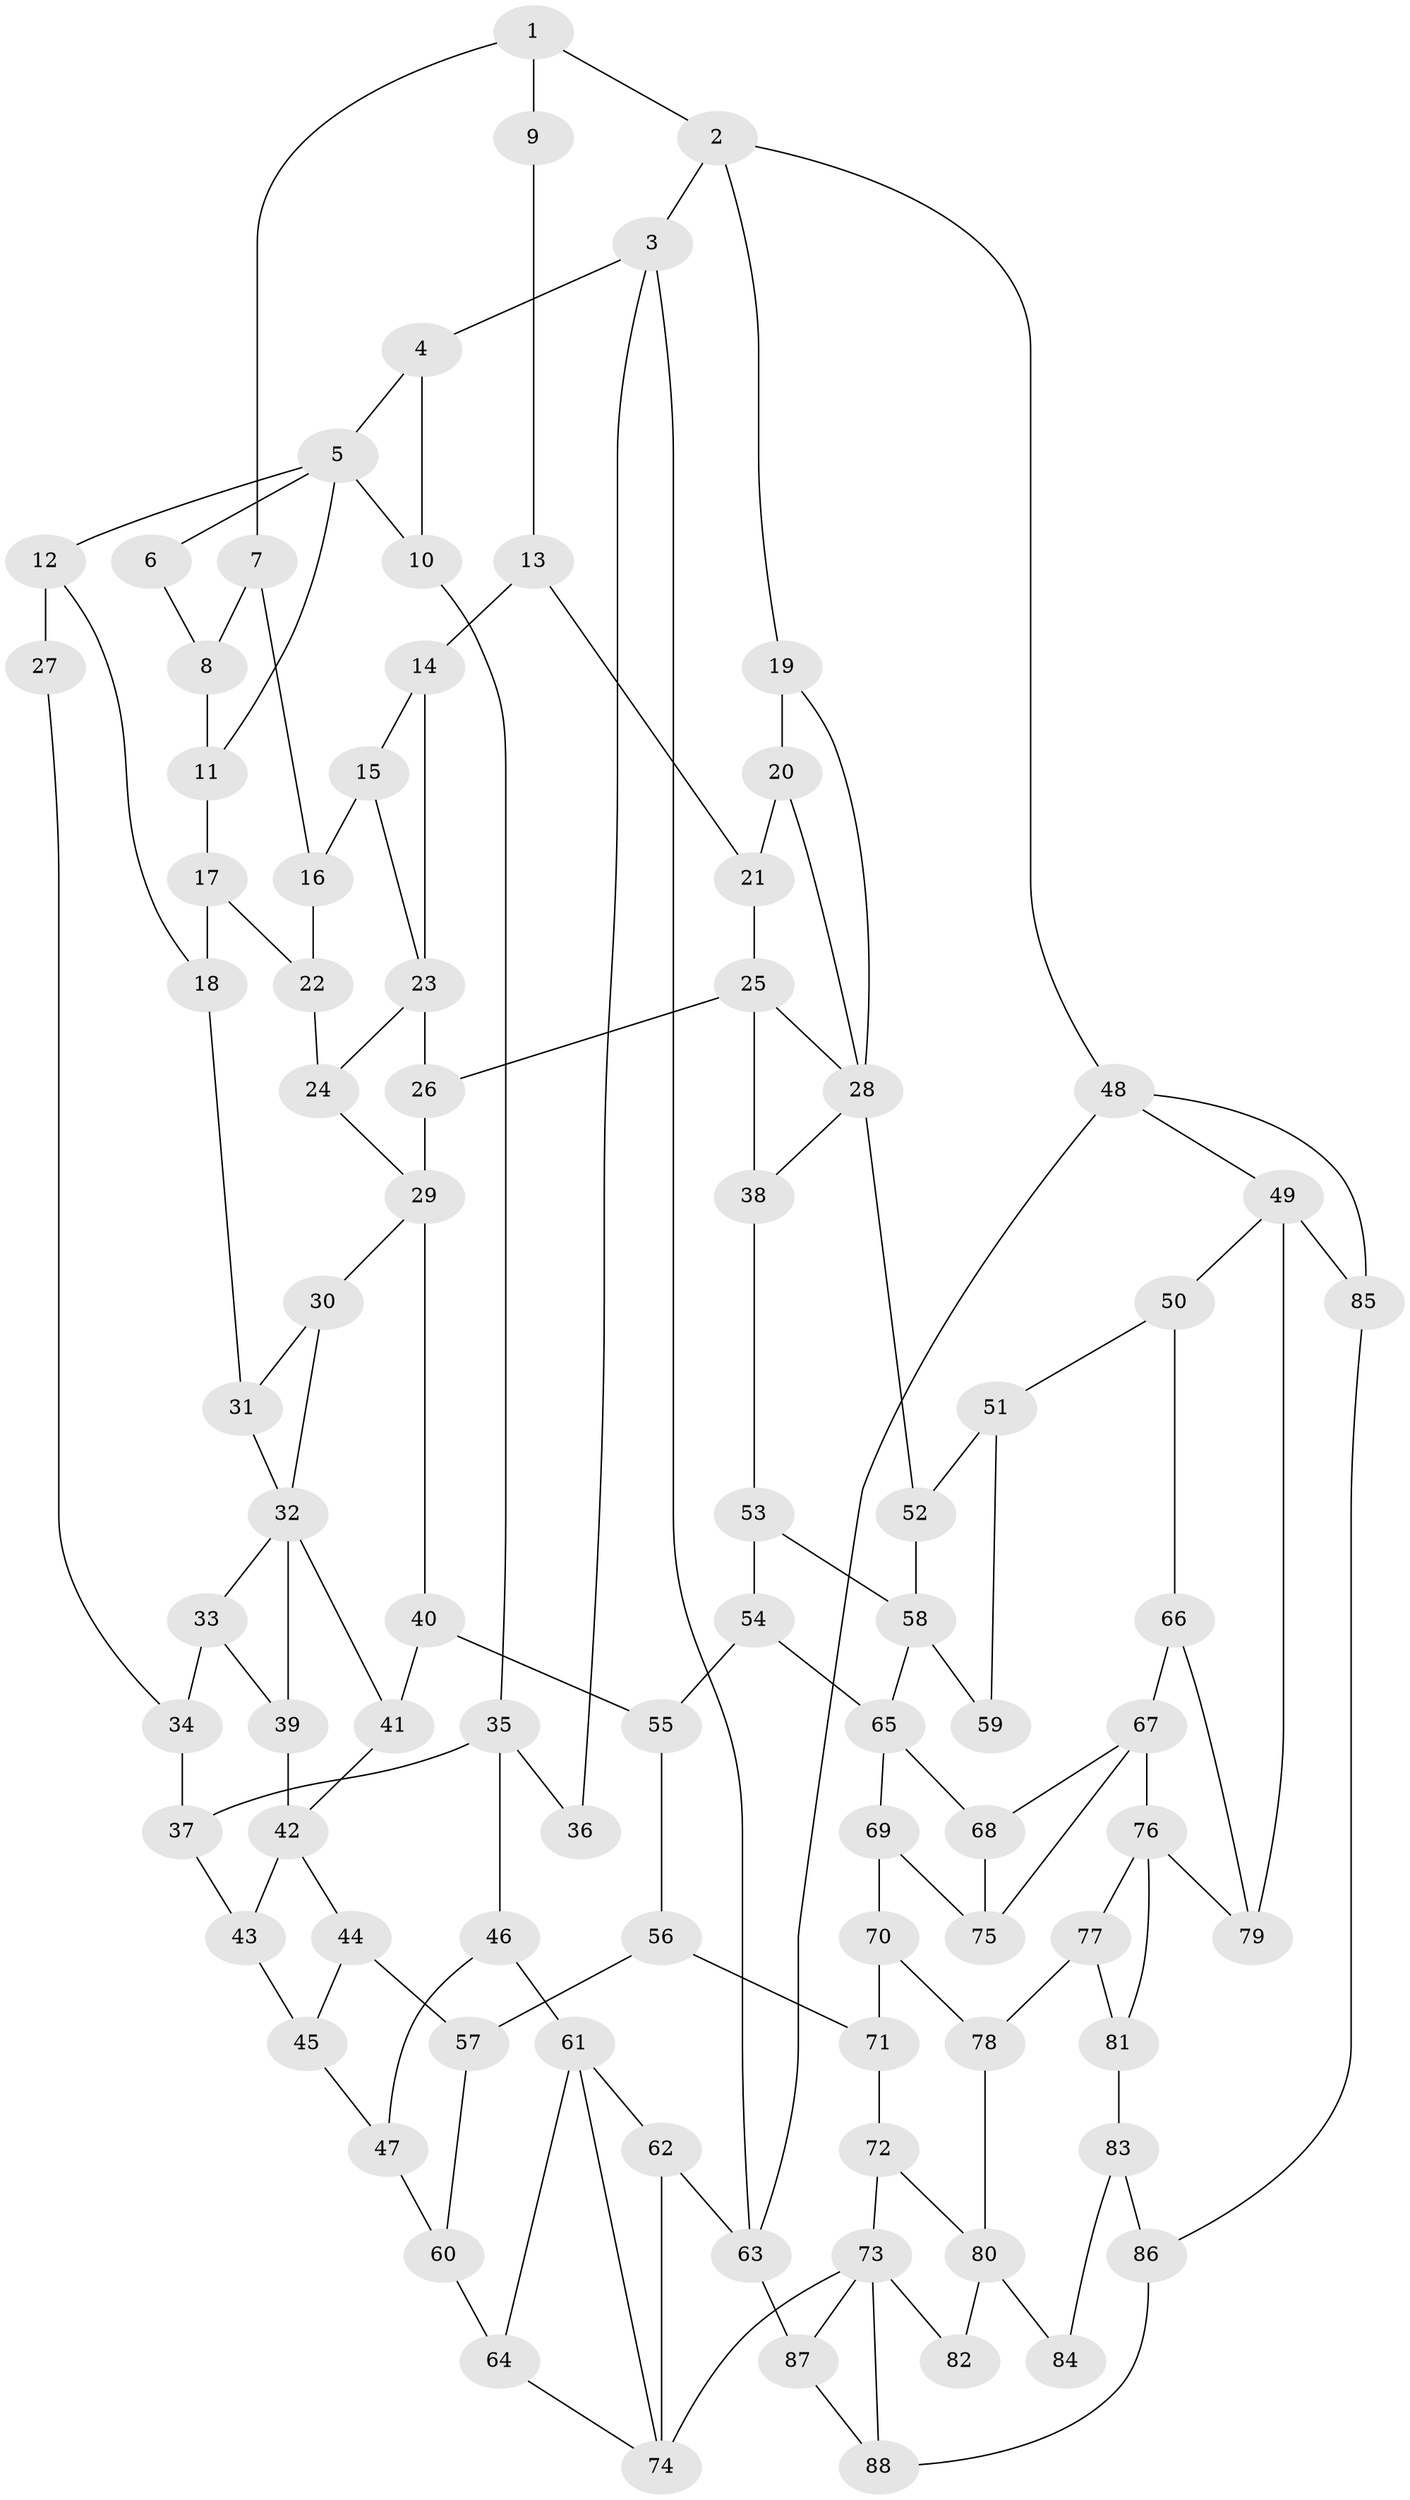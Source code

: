 // original degree distribution, {3: 0.0136986301369863, 5: 0.4931506849315068, 6: 0.23972602739726026, 4: 0.2534246575342466}
// Generated by graph-tools (version 1.1) at 2025/54/03/04/25 22:54:08]
// undirected, 88 vertices, 141 edges
graph export_dot {
  node [color=gray90,style=filled];
  1;
  2;
  3;
  4;
  5;
  6;
  7;
  8;
  9;
  10;
  11;
  12;
  13;
  14;
  15;
  16;
  17;
  18;
  19;
  20;
  21;
  22;
  23;
  24;
  25;
  26;
  27;
  28;
  29;
  30;
  31;
  32;
  33;
  34;
  35;
  36;
  37;
  38;
  39;
  40;
  41;
  42;
  43;
  44;
  45;
  46;
  47;
  48;
  49;
  50;
  51;
  52;
  53;
  54;
  55;
  56;
  57;
  58;
  59;
  60;
  61;
  62;
  63;
  64;
  65;
  66;
  67;
  68;
  69;
  70;
  71;
  72;
  73;
  74;
  75;
  76;
  77;
  78;
  79;
  80;
  81;
  82;
  83;
  84;
  85;
  86;
  87;
  88;
  1 -- 2 [weight=1.0];
  1 -- 7 [weight=1.0];
  1 -- 9 [weight=2.0];
  2 -- 3 [weight=1.0];
  2 -- 19 [weight=1.0];
  2 -- 48 [weight=1.0];
  3 -- 4 [weight=1.0];
  3 -- 36 [weight=1.0];
  3 -- 63 [weight=1.0];
  4 -- 5 [weight=1.0];
  4 -- 10 [weight=1.0];
  5 -- 6 [weight=1.0];
  5 -- 10 [weight=1.0];
  5 -- 11 [weight=1.0];
  5 -- 12 [weight=2.0];
  6 -- 8 [weight=1.0];
  7 -- 8 [weight=1.0];
  7 -- 16 [weight=1.0];
  8 -- 11 [weight=1.0];
  9 -- 13 [weight=1.0];
  10 -- 35 [weight=1.0];
  11 -- 17 [weight=1.0];
  12 -- 18 [weight=1.0];
  12 -- 27 [weight=2.0];
  13 -- 14 [weight=1.0];
  13 -- 21 [weight=1.0];
  14 -- 15 [weight=1.0];
  14 -- 23 [weight=1.0];
  15 -- 16 [weight=1.0];
  15 -- 23 [weight=1.0];
  16 -- 22 [weight=1.0];
  17 -- 18 [weight=1.0];
  17 -- 22 [weight=1.0];
  18 -- 31 [weight=1.0];
  19 -- 20 [weight=1.0];
  19 -- 28 [weight=1.0];
  20 -- 21 [weight=1.0];
  20 -- 28 [weight=1.0];
  21 -- 25 [weight=1.0];
  22 -- 24 [weight=1.0];
  23 -- 24 [weight=1.0];
  23 -- 26 [weight=2.0];
  24 -- 29 [weight=1.0];
  25 -- 26 [weight=2.0];
  25 -- 28 [weight=1.0];
  25 -- 38 [weight=1.0];
  26 -- 29 [weight=2.0];
  27 -- 34 [weight=1.0];
  28 -- 38 [weight=1.0];
  28 -- 52 [weight=2.0];
  29 -- 30 [weight=1.0];
  29 -- 40 [weight=1.0];
  30 -- 31 [weight=1.0];
  30 -- 32 [weight=1.0];
  31 -- 32 [weight=1.0];
  32 -- 33 [weight=1.0];
  32 -- 39 [weight=2.0];
  32 -- 41 [weight=1.0];
  33 -- 34 [weight=1.0];
  33 -- 39 [weight=1.0];
  34 -- 37 [weight=1.0];
  35 -- 36 [weight=2.0];
  35 -- 37 [weight=1.0];
  35 -- 46 [weight=2.0];
  37 -- 43 [weight=1.0];
  38 -- 53 [weight=1.0];
  39 -- 42 [weight=3.0];
  40 -- 41 [weight=1.0];
  40 -- 55 [weight=1.0];
  41 -- 42 [weight=1.0];
  42 -- 43 [weight=1.0];
  42 -- 44 [weight=1.0];
  43 -- 45 [weight=1.0];
  44 -- 45 [weight=1.0];
  44 -- 57 [weight=1.0];
  45 -- 47 [weight=1.0];
  46 -- 47 [weight=2.0];
  46 -- 61 [weight=2.0];
  47 -- 60 [weight=1.0];
  48 -- 49 [weight=1.0];
  48 -- 63 [weight=1.0];
  48 -- 85 [weight=1.0];
  49 -- 50 [weight=1.0];
  49 -- 79 [weight=2.0];
  49 -- 85 [weight=1.0];
  50 -- 51 [weight=1.0];
  50 -- 66 [weight=1.0];
  51 -- 52 [weight=1.0];
  51 -- 59 [weight=1.0];
  52 -- 58 [weight=1.0];
  53 -- 54 [weight=1.0];
  53 -- 58 [weight=1.0];
  54 -- 55 [weight=1.0];
  54 -- 65 [weight=1.0];
  55 -- 56 [weight=1.0];
  56 -- 57 [weight=1.0];
  56 -- 71 [weight=1.0];
  57 -- 60 [weight=1.0];
  58 -- 59 [weight=2.0];
  58 -- 65 [weight=2.0];
  60 -- 64 [weight=1.0];
  61 -- 62 [weight=1.0];
  61 -- 64 [weight=1.0];
  61 -- 74 [weight=1.0];
  62 -- 63 [weight=1.0];
  62 -- 74 [weight=2.0];
  63 -- 87 [weight=1.0];
  64 -- 74 [weight=1.0];
  65 -- 68 [weight=1.0];
  65 -- 69 [weight=1.0];
  66 -- 67 [weight=1.0];
  66 -- 79 [weight=1.0];
  67 -- 68 [weight=1.0];
  67 -- 75 [weight=1.0];
  67 -- 76 [weight=2.0];
  68 -- 75 [weight=1.0];
  69 -- 70 [weight=1.0];
  69 -- 75 [weight=1.0];
  70 -- 71 [weight=1.0];
  70 -- 78 [weight=1.0];
  71 -- 72 [weight=1.0];
  72 -- 73 [weight=1.0];
  72 -- 80 [weight=1.0];
  73 -- 74 [weight=2.0];
  73 -- 82 [weight=1.0];
  73 -- 87 [weight=1.0];
  73 -- 88 [weight=1.0];
  76 -- 77 [weight=1.0];
  76 -- 79 [weight=2.0];
  76 -- 81 [weight=1.0];
  77 -- 78 [weight=1.0];
  77 -- 81 [weight=1.0];
  78 -- 80 [weight=1.0];
  80 -- 82 [weight=2.0];
  80 -- 84 [weight=2.0];
  81 -- 83 [weight=1.0];
  83 -- 84 [weight=1.0];
  83 -- 86 [weight=1.0];
  85 -- 86 [weight=1.0];
  86 -- 88 [weight=1.0];
  87 -- 88 [weight=1.0];
}
